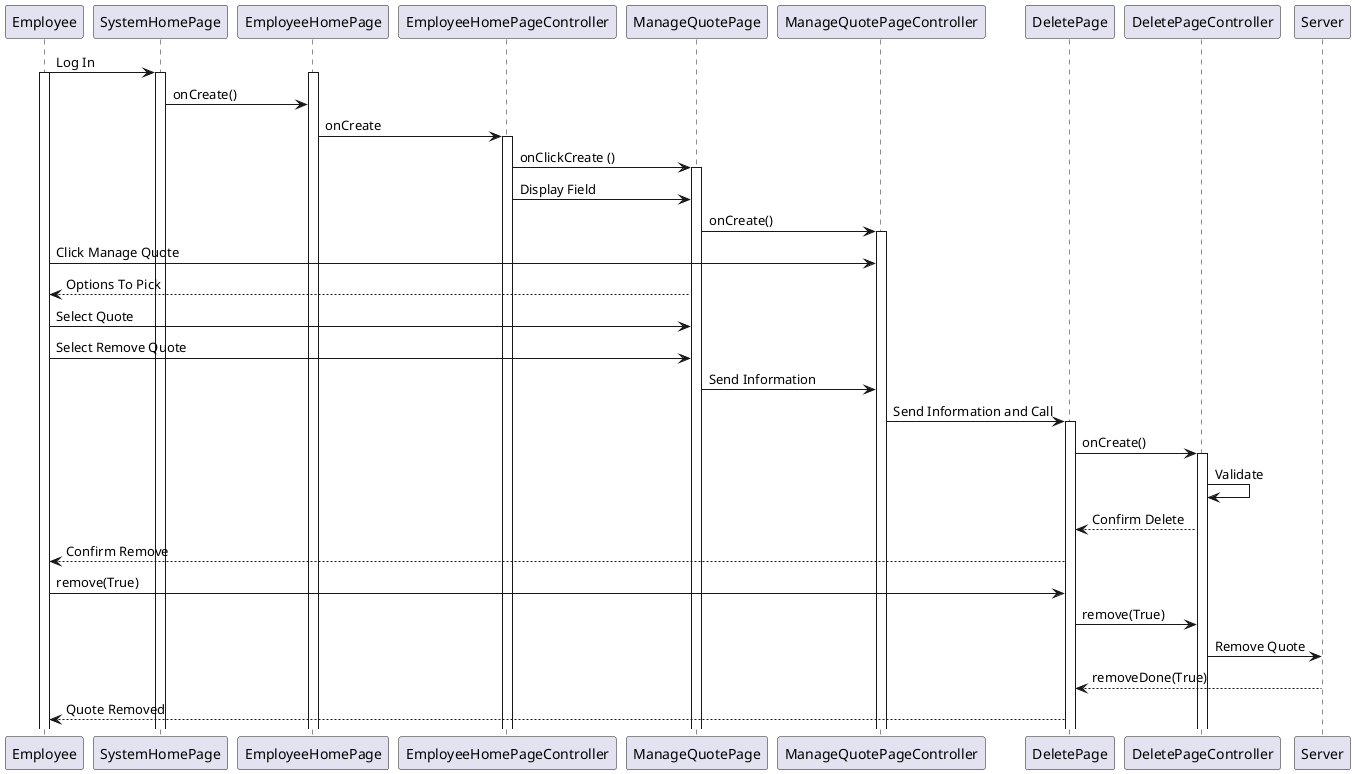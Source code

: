 @startuml
Employee -> SystemHomePage : Log In
activate Employee
activate SystemHomePage
activate EmployeeHomePage
SystemHomePage -> EmployeeHomePage  : onCreate()
EmployeeHomePage -> EmployeeHomePageController: onCreate
activate EmployeeHomePageController
EmployeeHomePageController -> ManageQuotePage : onClickCreate ()
activate ManageQuotePage
EmployeeHomePageController -> ManageQuotePage : Display Field
ManageQuotePage -> ManageQuotePageController : onCreate()
activate ManageQuotePageController
Employee -> ManageQuotePageController : Click Manage Quote
ManageQuotePage --> Employee : Options To Pick
Employee -> ManageQuotePage : Select Quote
Employee -> ManageQuotePage : Select Remove Quote
ManageQuotePage -> ManageQuotePageController : Send Information
ManageQuotePageController -> DeletePage : Send Information and Call
activate DeletePage
DeletePage -> DeletePageController : onCreate()
activate DeletePageController
DeletePageController -> DeletePageController : Validate
DeletePageController --> DeletePage : Confirm Delete
DeletePage --> Employee : Confirm Remove
Employee -> DeletePage : remove(True)
DeletePage -> DeletePageController : remove(True)
DeletePageController -> Server : Remove Quote
Server --> DeletePage : removeDone(True)
DeletePage --> Employee : Quote Removed
@enduml